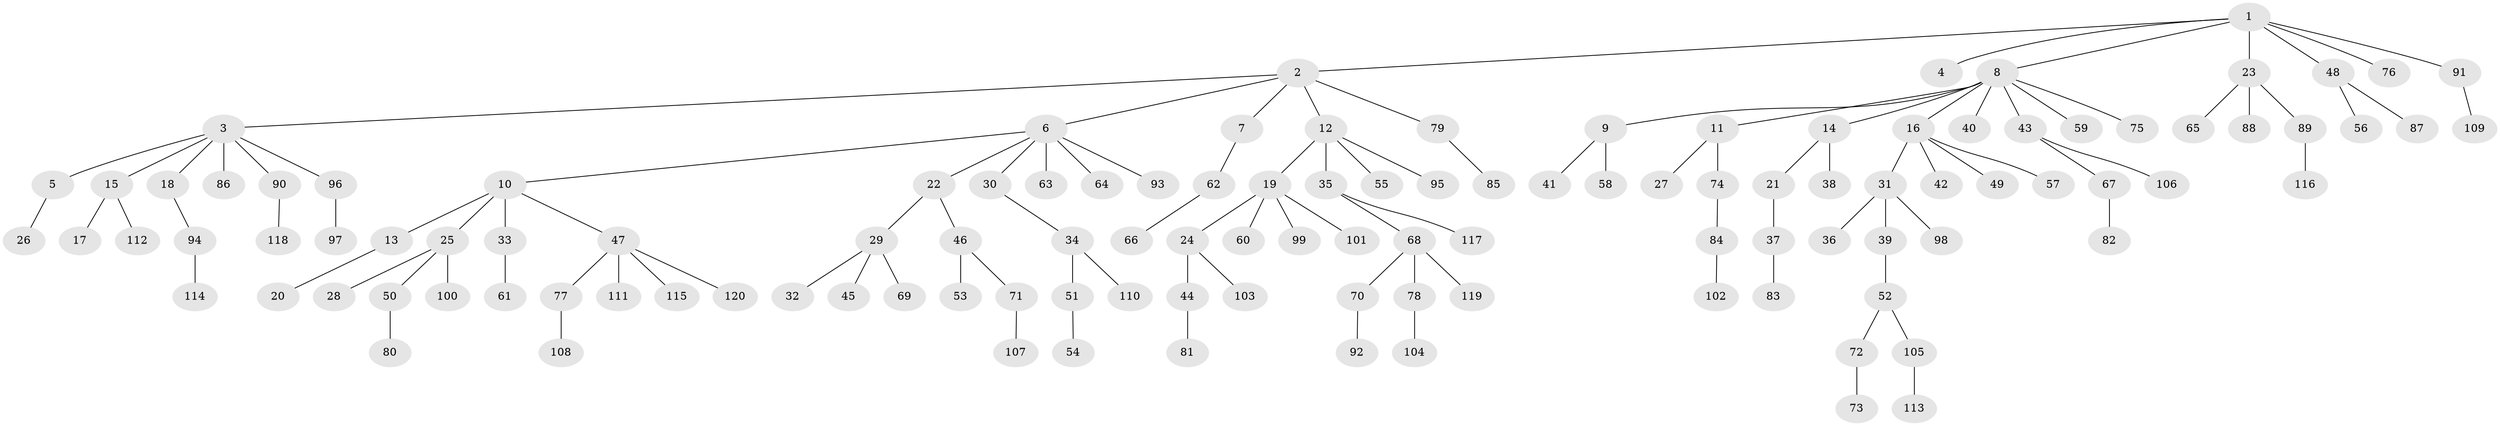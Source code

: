 // coarse degree distribution, {9: 0.012345679012345678, 6: 0.024691358024691357, 7: 0.012345679012345678, 1: 0.654320987654321, 8: 0.012345679012345678, 2: 0.1111111111111111, 5: 0.037037037037037035, 3: 0.07407407407407407, 4: 0.06172839506172839}
// Generated by graph-tools (version 1.1) at 2025/52/02/27/25 19:52:10]
// undirected, 120 vertices, 119 edges
graph export_dot {
graph [start="1"]
  node [color=gray90,style=filled];
  1;
  2;
  3;
  4;
  5;
  6;
  7;
  8;
  9;
  10;
  11;
  12;
  13;
  14;
  15;
  16;
  17;
  18;
  19;
  20;
  21;
  22;
  23;
  24;
  25;
  26;
  27;
  28;
  29;
  30;
  31;
  32;
  33;
  34;
  35;
  36;
  37;
  38;
  39;
  40;
  41;
  42;
  43;
  44;
  45;
  46;
  47;
  48;
  49;
  50;
  51;
  52;
  53;
  54;
  55;
  56;
  57;
  58;
  59;
  60;
  61;
  62;
  63;
  64;
  65;
  66;
  67;
  68;
  69;
  70;
  71;
  72;
  73;
  74;
  75;
  76;
  77;
  78;
  79;
  80;
  81;
  82;
  83;
  84;
  85;
  86;
  87;
  88;
  89;
  90;
  91;
  92;
  93;
  94;
  95;
  96;
  97;
  98;
  99;
  100;
  101;
  102;
  103;
  104;
  105;
  106;
  107;
  108;
  109;
  110;
  111;
  112;
  113;
  114;
  115;
  116;
  117;
  118;
  119;
  120;
  1 -- 2;
  1 -- 4;
  1 -- 8;
  1 -- 23;
  1 -- 48;
  1 -- 76;
  1 -- 91;
  2 -- 3;
  2 -- 6;
  2 -- 7;
  2 -- 12;
  2 -- 79;
  3 -- 5;
  3 -- 15;
  3 -- 18;
  3 -- 86;
  3 -- 90;
  3 -- 96;
  5 -- 26;
  6 -- 10;
  6 -- 22;
  6 -- 30;
  6 -- 63;
  6 -- 64;
  6 -- 93;
  7 -- 62;
  8 -- 9;
  8 -- 11;
  8 -- 14;
  8 -- 16;
  8 -- 40;
  8 -- 43;
  8 -- 59;
  8 -- 75;
  9 -- 41;
  9 -- 58;
  10 -- 13;
  10 -- 25;
  10 -- 33;
  10 -- 47;
  11 -- 27;
  11 -- 74;
  12 -- 19;
  12 -- 35;
  12 -- 55;
  12 -- 95;
  13 -- 20;
  14 -- 21;
  14 -- 38;
  15 -- 17;
  15 -- 112;
  16 -- 31;
  16 -- 42;
  16 -- 49;
  16 -- 57;
  18 -- 94;
  19 -- 24;
  19 -- 60;
  19 -- 99;
  19 -- 101;
  21 -- 37;
  22 -- 29;
  22 -- 46;
  23 -- 65;
  23 -- 88;
  23 -- 89;
  24 -- 44;
  24 -- 103;
  25 -- 28;
  25 -- 50;
  25 -- 100;
  29 -- 32;
  29 -- 45;
  29 -- 69;
  30 -- 34;
  31 -- 36;
  31 -- 39;
  31 -- 98;
  33 -- 61;
  34 -- 51;
  34 -- 110;
  35 -- 68;
  35 -- 117;
  37 -- 83;
  39 -- 52;
  43 -- 67;
  43 -- 106;
  44 -- 81;
  46 -- 53;
  46 -- 71;
  47 -- 77;
  47 -- 111;
  47 -- 115;
  47 -- 120;
  48 -- 56;
  48 -- 87;
  50 -- 80;
  51 -- 54;
  52 -- 72;
  52 -- 105;
  62 -- 66;
  67 -- 82;
  68 -- 70;
  68 -- 78;
  68 -- 119;
  70 -- 92;
  71 -- 107;
  72 -- 73;
  74 -- 84;
  77 -- 108;
  78 -- 104;
  79 -- 85;
  84 -- 102;
  89 -- 116;
  90 -- 118;
  91 -- 109;
  94 -- 114;
  96 -- 97;
  105 -- 113;
}
